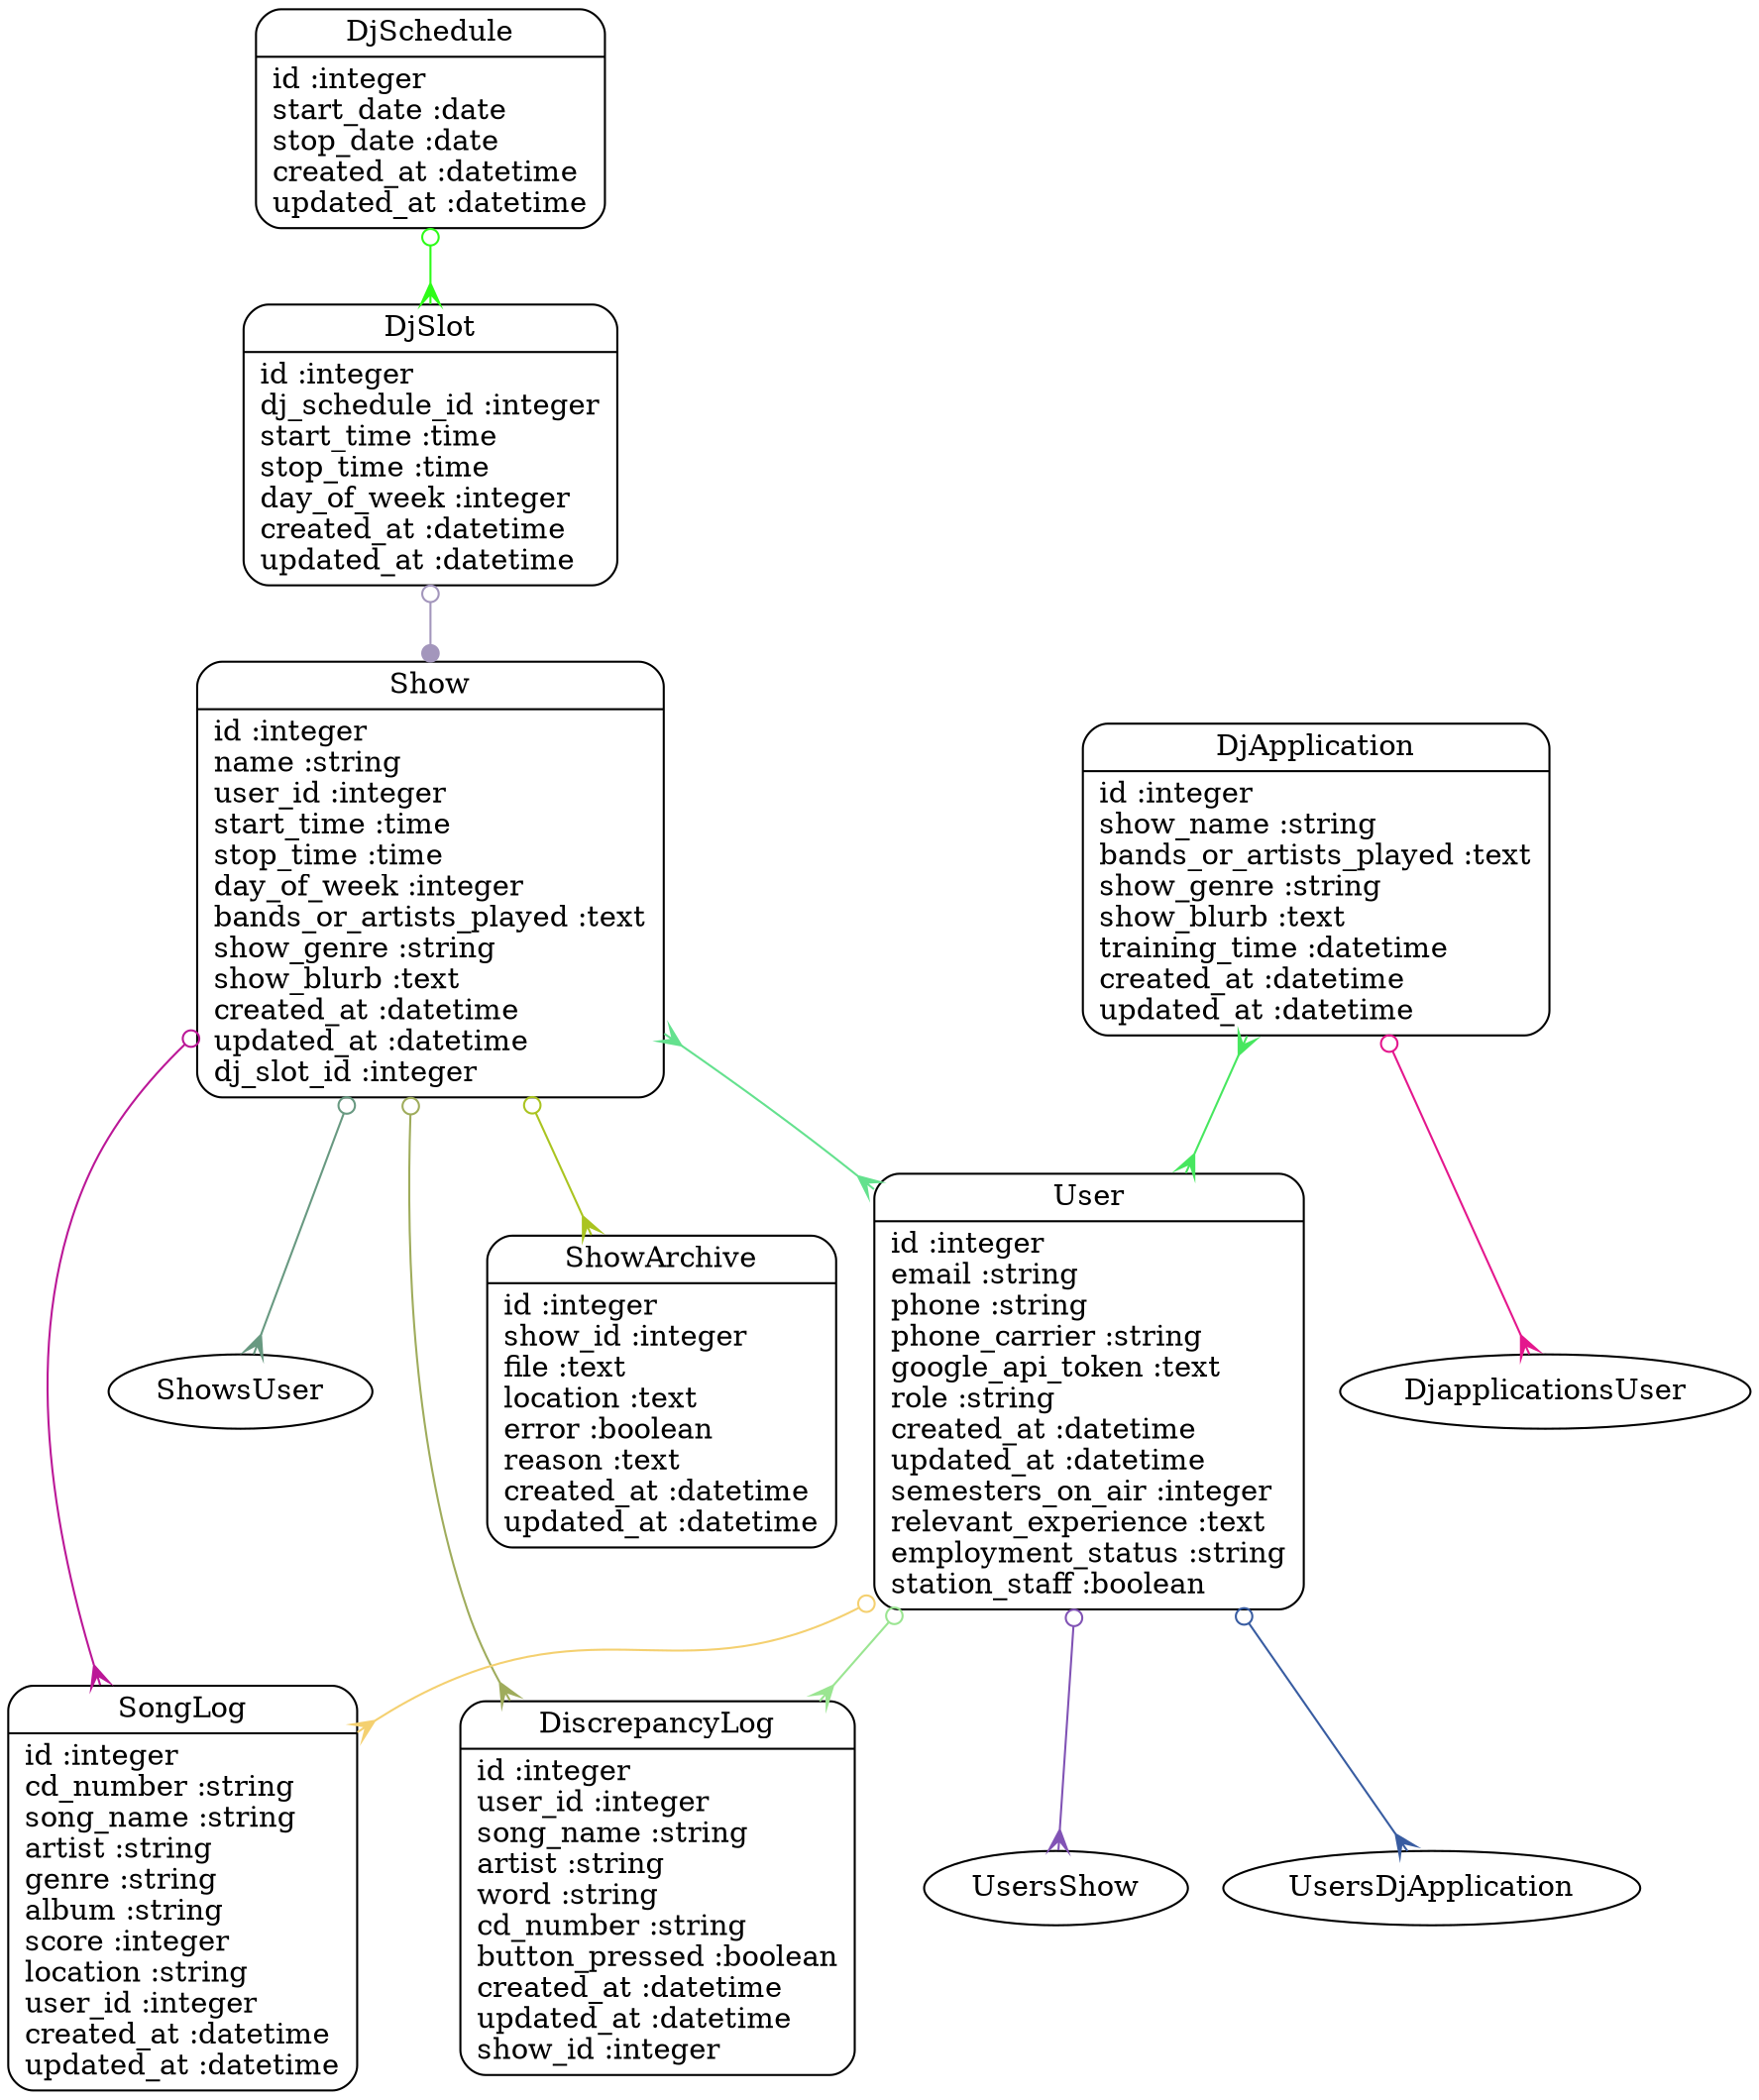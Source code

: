 digraph models_diagram {
	graph[overlap=false, splines=true]
	"DiscrepancyLog" [shape=Mrecord, label="{DiscrepancyLog|id :integer\luser_id :integer\lsong_name :string\lartist :string\lword :string\lcd_number :string\lbutton_pressed :boolean\lcreated_at :datetime\lupdated_at :datetime\lshow_id :integer\l}"]
	"DjApplication" [shape=Mrecord, label="{DjApplication|id :integer\lshow_name :string\lbands_or_artists_played :text\lshow_genre :string\lshow_blurb :text\ltraining_time :datetime\lcreated_at :datetime\lupdated_at :datetime\l}"]
	"DjSchedule" [shape=Mrecord, label="{DjSchedule|id :integer\lstart_date :date\lstop_date :date\lcreated_at :datetime\lupdated_at :datetime\l}"]
	"DjSlot" [shape=Mrecord, label="{DjSlot|id :integer\ldj_schedule_id :integer\lstart_time :time\lstop_time :time\lday_of_week :integer\lcreated_at :datetime\lupdated_at :datetime\l}"]
	"Show" [shape=Mrecord, label="{Show|id :integer\lname :string\luser_id :integer\lstart_time :time\lstop_time :time\lday_of_week :integer\lbands_or_artists_played :text\lshow_genre :string\lshow_blurb :text\lcreated_at :datetime\lupdated_at :datetime\ldj_slot_id :integer\l}"]
	"ShowArchive" [shape=Mrecord, label="{ShowArchive|id :integer\lshow_id :integer\lfile :text\llocation :text\lerror :boolean\lreason :text\lcreated_at :datetime\lupdated_at :datetime\l}"]
	"SongLog" [shape=Mrecord, label="{SongLog|id :integer\lcd_number :string\lsong_name :string\lartist :string\lgenre :string\lalbum :string\lscore :integer\llocation :string\luser_id :integer\lcreated_at :datetime\lupdated_at :datetime\l}"]
	"User" [shape=Mrecord, label="{User|id :integer\lemail :string\lphone :string\lphone_carrier :string\lgoogle_api_token :text\lrole :string\lcreated_at :datetime\lupdated_at :datetime\lsemesters_on_air :integer\lrelevant_experience :text\lemployment_status :string\lstation_staff :boolean\l}"]
	"DjApplication" -> "DjapplicationsUser" [arrowtail=odot, arrowhead=crow, dir=both color="#E4178D"]
	"DjApplication" -> "User" [arrowtail=crow, arrowhead=crow, dir=both color="#47E75F"]
	"DjSchedule" -> "DjSlot" [arrowtail=odot, arrowhead=crow, dir=both color="#2DFC18"]
	"DjSlot" -> "Show" [arrowtail=odot, arrowhead=dot, dir=both color="#A396BC"]
	"Show" -> "ShowsUser" [arrowtail=odot, arrowhead=crow, dir=both color="#689981"]
	"Show" -> "User" [arrowtail=crow, arrowhead=crow, dir=both color="#64E18E"]
	"Show" -> "SongLog" [arrowtail=odot, arrowhead=crow, dir=both color="#BB1797"]
	"Show" -> "DiscrepancyLog" [arrowtail=odot, arrowhead=crow, dir=both color="#9FAC5C"]
	"Show" -> "ShowArchive" [arrowtail=odot, arrowhead=crow, dir=both color="#AAC420"]
	"User" -> "SongLog" [arrowtail=odot, arrowhead=crow, dir=both color="#F4D070"]
	"User" -> "DiscrepancyLog" [arrowtail=odot, arrowhead=crow, dir=both color="#9AE591"]
	"User" -> "UsersShow" [arrowtail=odot, arrowhead=crow, dir=both color="#8153B5"]
	"User" -> "UsersDjApplication" [arrowtail=odot, arrowhead=crow, dir=both color="#385CA1"]
}
